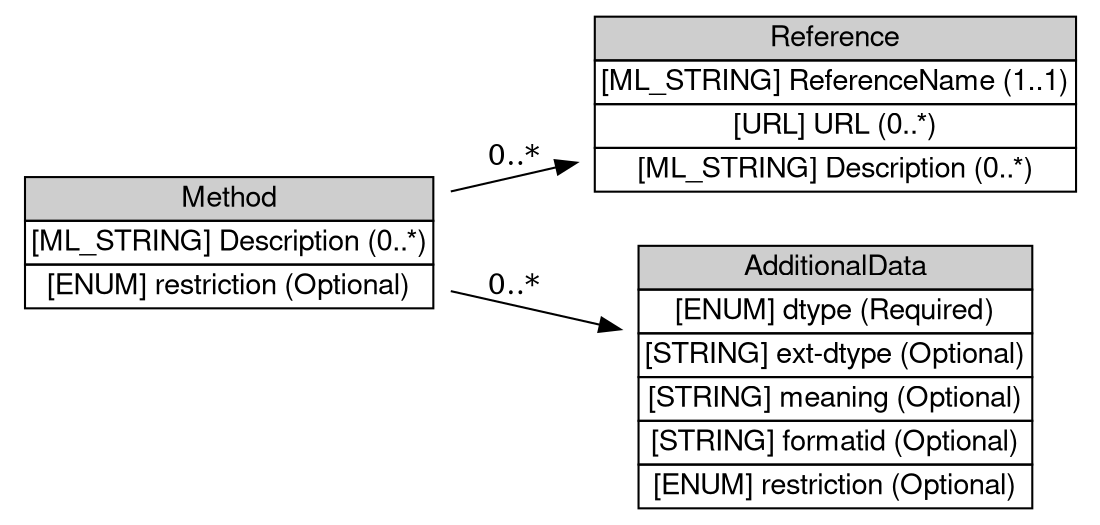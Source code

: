digraph Method {
	graph [bb="0,0,517,244",
		rankdir=LR
	];
	node [label="\N"];
	Method	 [height=0.98611,
		label=<<table BORDER="0" CELLBORDER="1" CELLSPACING="0"> <tr> <td BGCOLOR="#CECECE" HREF="/idmef_parser/IODEF/Method.html" TITLE="The Method class describes the methodology used by the intruder to perpetrate the events of the incident. This class consists of a list of references describing the attack method and a free form description of the technique. "><FONT FACE="Nimbus Sans L">Method</FONT></td> </tr>" %<tr><td  HREF="/idmef_parser/IODEF/Method.html" TITLE="A free-form text description of the methodology used by the intruder."><FONT FACE="Nimbus Sans L">[ML_STRING] Description (0..*)</FONT></td></tr>%<tr><td  HREF="/idmef_parser/IODEF/Method.html" TITLE="This attribute is defined in Section 3.2."><FONT FACE="Nimbus Sans L">[ENUM] restriction (Optional)</FONT></td></tr>%</table>>,
		pos="106,132",
		shape=plaintext,
		width=2.9444];
	Reference	 [height=1.2778,
		label=<<table BORDER="0" CELLBORDER="1" CELLSPACING="0"> <tr> <td BGCOLOR="#CECECE" HREF="/idmef_parser/IODEF/Reference.html" TITLE="The Reference class is a reference to a vulnerability, IDS alert, malware sample, advisory, or attack technique. A reference consists of a name, a URL to this reference, and an optional description. "><FONT FACE="Nimbus Sans L">Reference</FONT></td> </tr>" %<tr><td  HREF="/idmef_parser/IODEF/Reference.html" TITLE="Name of the reference."><FONT FACE="Nimbus Sans L">[ML_STRING] ReferenceName (1..1)</FONT></td></tr>%<tr><td  HREF="/idmef_parser/IODEF/Reference.html" TITLE="A URL associated with the reference."><FONT FACE="Nimbus Sans L">[URL] URL (0..*)</FONT></td></tr>%<tr><td  HREF="/idmef_parser/IODEF/Reference.html" TITLE="A free-form text description of this reference."><FONT FACE="Nimbus Sans L">[ML_STRING] Description (0..*)</FONT></td></tr>%</table>>,
		pos="394,198",
		shape=plaintext,
		width=3.4167];
	Method -> Reference	 [label="0..*",
		lp="241.5,172.5",
		pos="e,270.67,169.74 212.01,156.29 227.82,159.92 244.28,163.69 260.56,167.42"];
	AdditionalData	 [height=1.8611,
		label=<<table BORDER="0" CELLBORDER="1" CELLSPACING="0"> <tr> <td BGCOLOR="#CECECE" HREF="/idmef_parser/IODEF/AdditionalData.html" TITLE="The AdditionalData class serves as an extension mechanism for information not otherwise represented in the data model. For relatively simple information, atomic data types (e.g., integers, strings) are provided with a mechanism to annotate their meaning. The class can also be used to extend the data model (and the associated Schema) to support proprietary extensions by encapsulating entire XML documents conforming to another Schema (e.g., IDMEF). A detailed discussion for extending the data model and the schema can be found in Section 5. "><FONT FACE="Nimbus Sans L">AdditionalData</FONT></td> </tr>" %<tr><td  HREF="/idmef_parser/IODEF/AdditionalData.html" TITLE="The data type of the element content.  The permitted values for this attribute are shown below.  The default value is &quot;string&quot;."><FONT FACE="Nimbus Sans L">[ENUM] dtype (Required)</FONT></td></tr>%<tr><td  HREF="/idmef_parser/IODEF/AdditionalData.html" TITLE="A means by which to extend the dtype attribute.  See Section 5.1."><FONT FACE="Nimbus Sans L">[STRING] ext-dtype (Optional)</FONT></td></tr>%<tr><td  HREF="/idmef_parser/IODEF/AdditionalData.html" TITLE="A free-form description of the element content."><FONT FACE="Nimbus Sans L">[STRING] meaning (Optional)</FONT></td></tr>%<tr><td  HREF="/idmef_parser/IODEF/AdditionalData.html" TITLE="An identifier referencing the format and semantics of the element content."><FONT FACE="Nimbus Sans L">[STRING] formatid (Optional)</FONT></td></tr>%<tr><td  HREF="/idmef_parser/IODEF/AdditionalData.html" TITLE="This attribute has been defined in Section 3.2."><FONT FACE="Nimbus Sans L">[ENUM] restriction (Optional)</FONT></td></tr>%</table>>,
		pos="394,67",
		shape=plaintext,
		width=2.8194];
	Method -> AdditionalData	 [label="0..*",
		lp="241.5,110.5",
		pos="e,292.04,90.011 212.01,108.07 234.89,102.91 259.14,97.437 282.23,92.226"];
}

